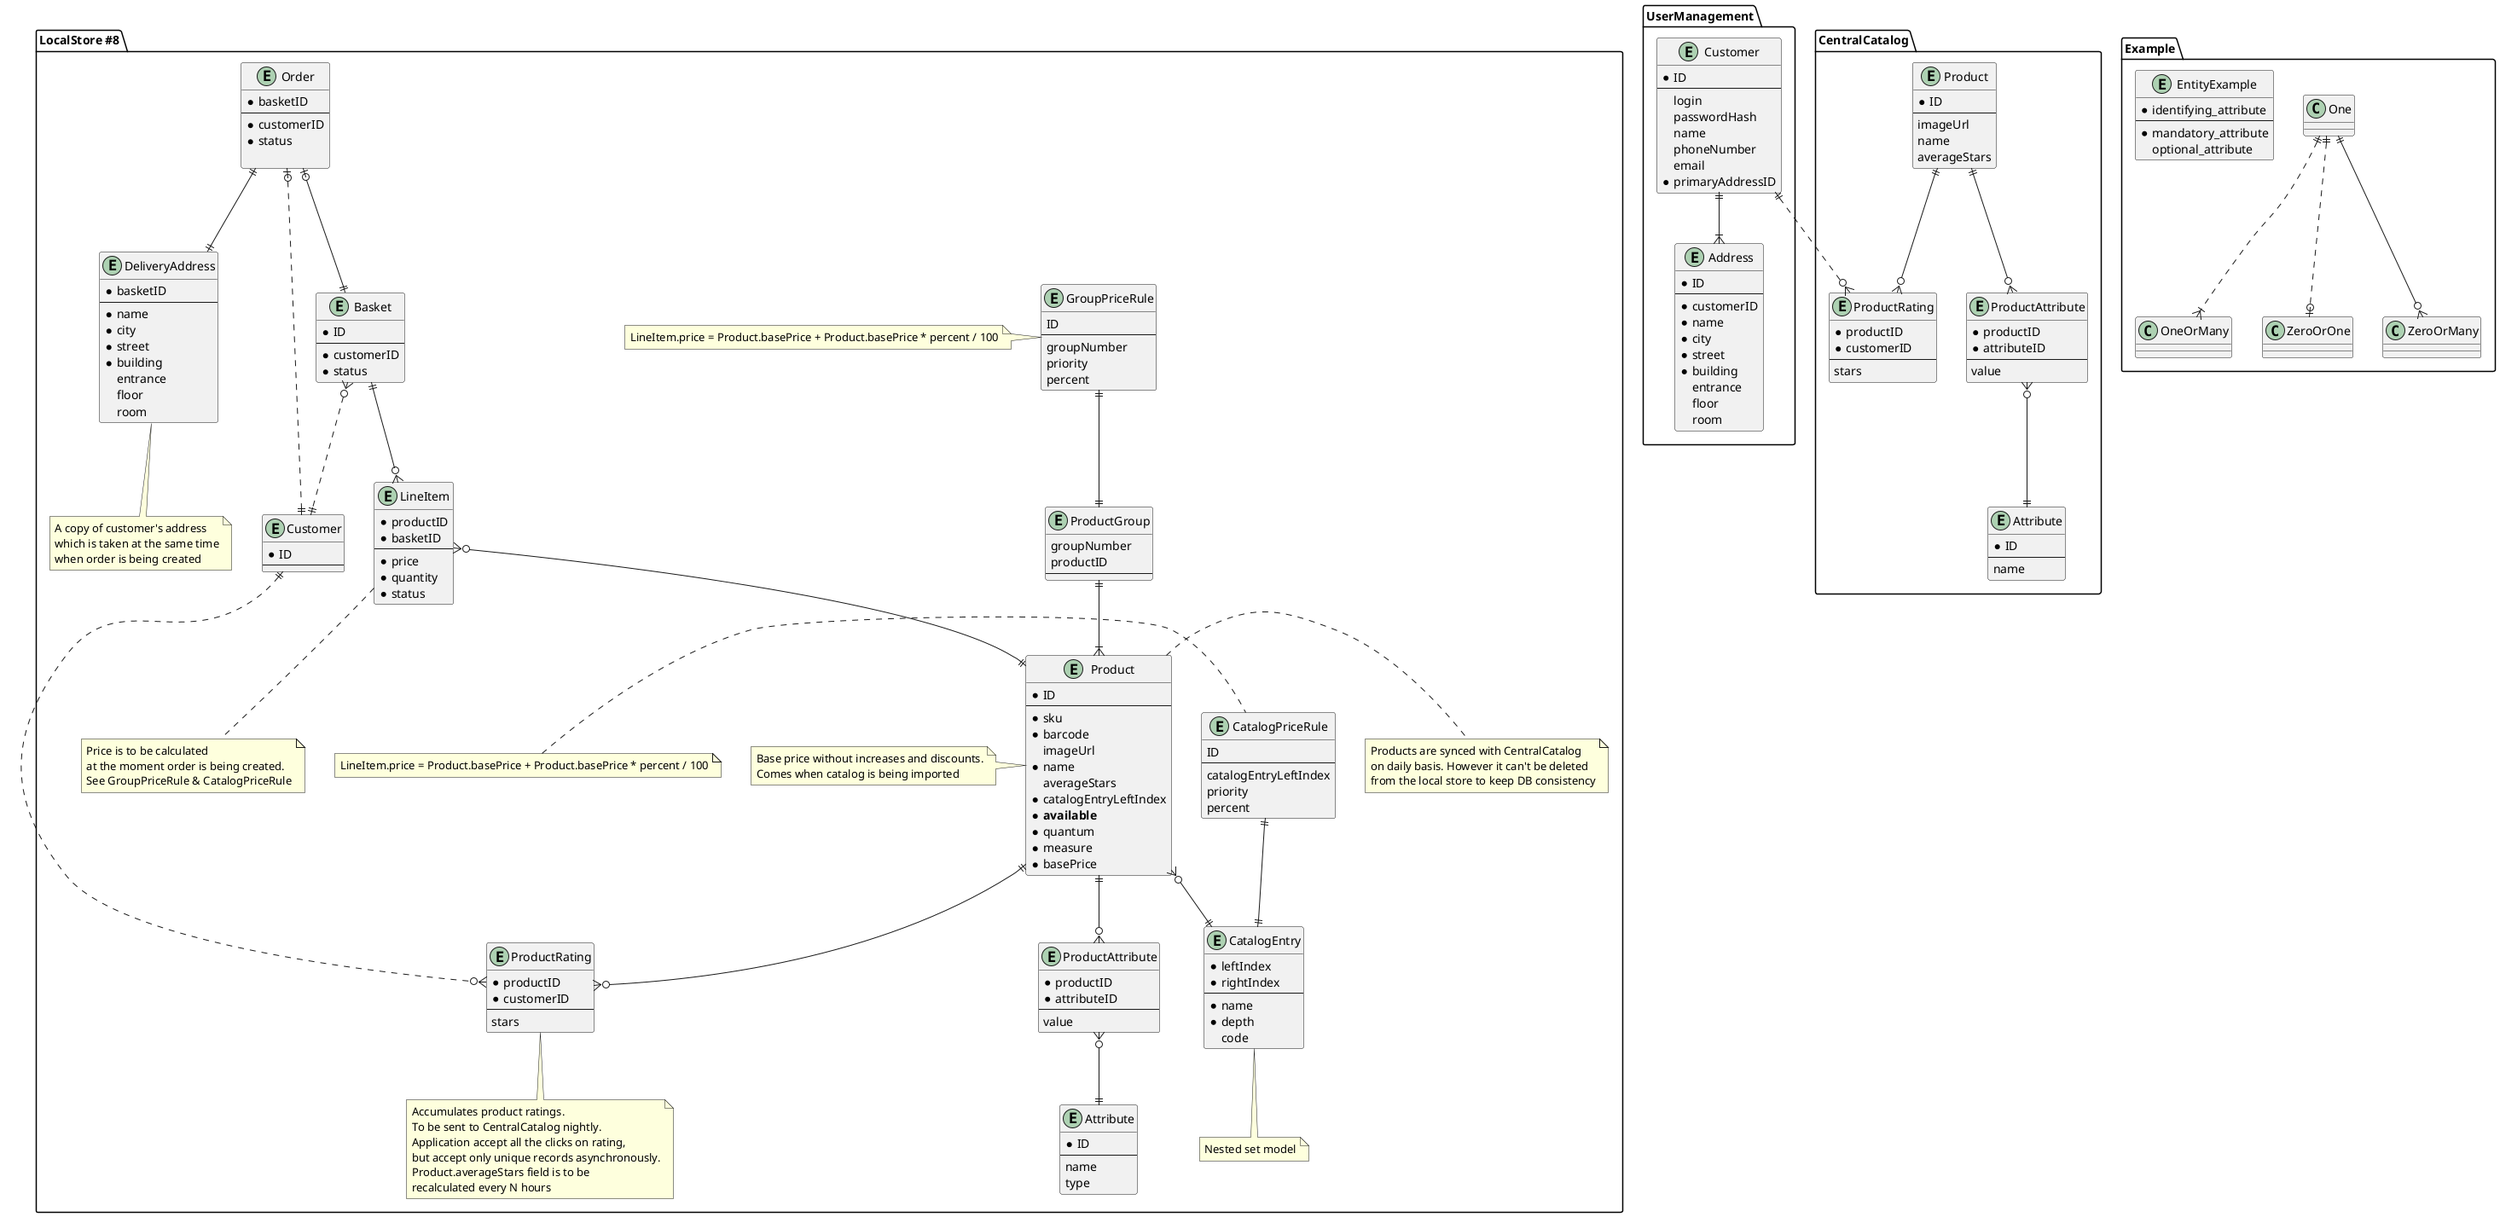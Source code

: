 @startuml

package UserManagement {
    entity Customer {
        * ID
        --
        login
        passwordHash
        name
        phoneNumber
        email
        * primaryAddressID
    }

    entity Address {
        * ID
        --
        * customerID
        * name
        * city
        * street
        * building
        entrance
        floor
        room
    }
}

package CentralCatalog {
    entity Product {
        * ID
        --
        imageUrl
        name
        averageStars
    }

    entity ProductRating {
        * productID
        * customerID
        --
        stars
    }

    entity Attribute {
        * ID
        --
        name
    }

    entity ProductAttribute {
        * productID
        * attributeID
        --
        value
    }
}

package "LocalStore #8" {
    entity "Product" as LocalProduct {
        * ID
        --
        * sku
        * barcode
        imageUrl
        * name
        averageStars
        * catalogEntryLeftIndex
        * **available**
        * quantum
        * measure
        * basePrice
    }

    note right of LocalProduct {
        Products are synced with CentralCatalog
        on daily basis. However it can't be deleted
        from the local store to keep DB consistency
    }

    note left of LocalProduct {
        Base price without increases and discounts.
        Comes when catalog is being imported
    }

    entity "Customer" as LocalCustomer {
        * ID
        --
    }

    entity "ProductRating" as LocalProductRating {
        * productID
        * customerID
        --
        stars
    }

    note bottom of LocalProductRating {
        Accumulates product ratings.
        To be sent to CentralCatalog nightly.
        Application accept all the clicks on rating,
        but accept only unique records asynchronously.
        Product.averageStars field is to be
        recalculated every N hours
    }

    entity "Attribute" as LocalAttribute {
        * ID
        --
        name
        type
    }

    entity "ProductAttribute" as LocalProductAttribute {
        * productID
        * attributeID
        --
        value
    }

    entity "CatalogEntry" as LocalCatalogEntry {
        * leftIndex
        * rightIndex
        --
        * name
        * depth
        code
    }

    note bottom of LocalCatalogEntry  {
        Nested set model
    }

    entity "LineItem" as LocalLineItem {
        * productID
        * basketID
        --
        * price
        * quantity
        * status
    }

    note bottom of LocalLineItem {
        Price is to be calculated
        at the moment order is being created.
        See GroupPriceRule & CatalogPriceRule
    }

    entity "Basket" as LocalBasket {
        * ID
        --
        * customerID
        * status
    }

    entity "Order" as LocalOrder {
        * basketID
        --
        * customerID
        * status

    }

    entity "DeliveryAddress" as LocalDeliveryAddress {
        * basketID
        --
        * name
        * city
        * street
        * building
        entrance
        floor
        room
    }

    note bottom of LocalDeliveryAddress {
        A copy of customer's address
        which is taken at the same time
        when order is being created
    }

    entity "CatalogPriceRule" as LocalCatalogPriceRule {
        ID
        --
        catalogEntryLeftIndex
        priority
        percent
    }

    note left of LocalCatalogPriceRule {
        LineItem.price = Product.basePrice + Product.basePrice * percent / 100
    }

    entity "GroupPriceRule" as LocalGroupPriceRule {
        ID
        --
        groupNumber
        priority
        percent
    }

    note left of LocalGroupPriceRule {
        LineItem.price = Product.basePrice + Product.basePrice * percent / 100
    }

    entity "ProductGroup" as LocalProductGroup {
        groupNumber
        productID
        --
    }

    LocalProduct ||--o{ LocalProductRating
    LocalProduct ||--o{ LocalProductAttribute
    LocalProductAttribute }o--|| LocalAttribute
    LocalCustomer ||..o{ LocalProductRating
    LocalProduct }o--|| LocalCatalogEntry
    LocalOrder |o--|| LocalBasket
    LocalOrder |o..|| LocalCustomer

    LocalBasket }o..|| LocalCustomer
    LocalBasket ||--o{ LocalLineItem
    LocalLineItem }o--|| LocalProduct
    LocalOrder ||--|| LocalDeliveryAddress

    LocalProductGroup ||--|{ LocalProduct
    LocalGroupPriceRule ||--|| LocalProductGroup
    LocalCatalogPriceRule ||--|| LocalCatalogEntry
}

Product ||--o{ ProductRating
Product ||--o{ ProductAttribute
ProductAttribute }o--|| Attribute
Customer ||..o{ ProductRating
Customer ||--|{ Address


package Example {
    One ||..|{ OneOrMany
    One ||..o| ZeroOrOne
    One ||--o{ ZeroOrMany

    entity EntityExample {
        * identifying_attribute
        --
        * mandatory_attribute
        optional_attribute
    }
}
@enduml
